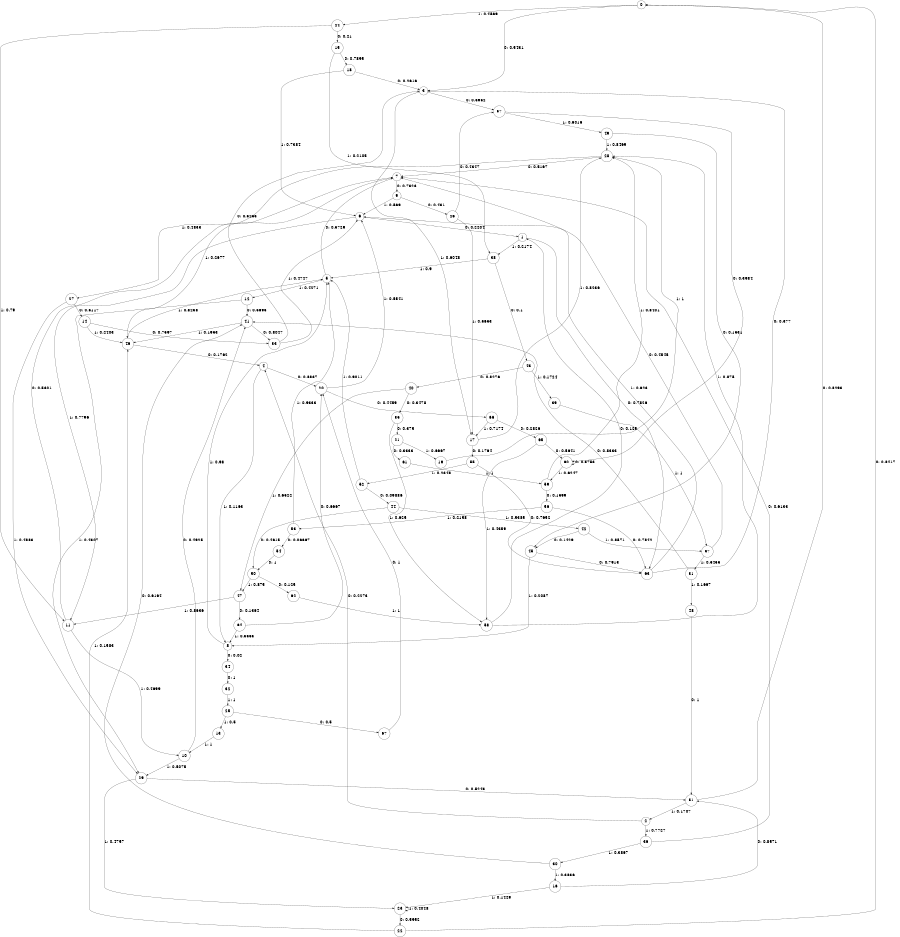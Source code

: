 digraph "ch6faceL10" {
size = "6,8.5";
ratio = "fill";
node [shape = circle];
node [fontsize = 24];
edge [fontsize = 24];
0 -> 3 [label = "0: 0.5431   "];
0 -> 24 [label = "1: 0.4569   "];
1 -> 63 [label = "0: 0.7826   "];
1 -> 38 [label = "1: 0.2174   "];
2 -> 4 [label = "0: 0.2273   "];
2 -> 36 [label = "1: 0.7727   "];
3 -> 57 [label = "0: 0.3952   "];
3 -> 17 [label = "1: 0.6048   "];
4 -> 20 [label = "0: 0.8837   "];
4 -> 8 [label = "1: 0.1163   "];
5 -> 7 [label = "0: 0.5729   "];
5 -> 12 [label = "1: 0.4271   "];
6 -> 1 [label = "0: 0.2204   "];
6 -> 11 [label = "1: 0.7796   "];
7 -> 9 [label = "0: 0.7323   "];
7 -> 46 [label = "1: 0.2677   "];
8 -> 34 [label = "0: 0.02     "];
8 -> 5 [label = "1: 0.98     "];
9 -> 26 [label = "0: 0.431    "];
9 -> 6 [label = "1: 0.569    "];
10 -> 41 [label = "0: 0.4925   "];
10 -> 29 [label = "1: 0.5075   "];
11 -> 7 [label = "0: 0.5301   "];
11 -> 10 [label = "1: 0.4699   "];
12 -> 41 [label = "0: 0.5693   "];
12 -> 29 [label = "1: 0.4307   "];
13 -> 10 [label = "1: 1        "];
14 -> 33 [label = "0: 0.7597   "];
14 -> 46 [label = "1: 0.2403   "];
15 -> 18 [label = "0: 0.7895   "];
15 -> 38 [label = "1: 0.2105   "];
16 -> 51 [label = "0: 0.8571   "];
16 -> 23 [label = "1: 0.1429   "];
17 -> 55 [label = "0: 0.1764   "];
17 -> 28 [label = "1: 0.8236   "];
18 -> 3 [label = "0: 0.2616   "];
18 -> 6 [label = "1: 0.7384   "];
19 -> 28 [label = "1: 1        "];
20 -> 66 [label = "0: 0.4459   "];
20 -> 6 [label = "1: 0.5541   "];
21 -> 61 [label = "0: 0.3333   "];
21 -> 19 [label = "1: 0.6667   "];
22 -> 0 [label = "0: 0.8417   "];
22 -> 46 [label = "1: 0.1583   "];
23 -> 22 [label = "0: 0.5952   "];
23 -> 23 [label = "1: 0.4048   "];
24 -> 15 [label = "0: 0.21     "];
24 -> 11 [label = "1: 0.79     "];
25 -> 67 [label = "0: 0.5      "];
25 -> 13 [label = "1: 0.5      "];
26 -> 57 [label = "0: 0.4347   "];
26 -> 17 [label = "1: 0.5653   "];
27 -> 14 [label = "0: 0.5117   "];
27 -> 29 [label = "1: 0.4883   "];
28 -> 7 [label = "0: 0.5167   "];
28 -> 27 [label = "1: 0.4833   "];
29 -> 51 [label = "0: 0.5243   "];
29 -> 23 [label = "1: 0.4757   "];
30 -> 41 [label = "0: 0.6164   "];
30 -> 16 [label = "1: 0.3836   "];
31 -> 41 [label = "0: 0.8333   "];
31 -> 48 [label = "1: 0.1667   "];
32 -> 25 [label = "1: 1        "];
33 -> 3 [label = "0: 0.5253   "];
33 -> 6 [label = "1: 0.4747   "];
34 -> 32 [label = "0: 1        "];
35 -> 21 [label = "0: 0.375    "];
35 -> 58 [label = "1: 0.625    "];
36 -> 7 [label = "0: 0.6133   "];
36 -> 30 [label = "1: 0.3867   "];
37 -> 7 [label = "0: 0.4545   "];
37 -> 31 [label = "1: 0.5455   "];
38 -> 43 [label = "0: 0.1      "];
38 -> 5 [label = "1: 0.9      "];
39 -> 37 [label = "1: 1        "];
40 -> 35 [label = "0: 0.3478   "];
40 -> 47 [label = "1: 0.6522   "];
41 -> 33 [label = "0: 0.8047   "];
41 -> 46 [label = "1: 0.1953   "];
42 -> 45 [label = "0: 0.1429   "];
42 -> 37 [label = "1: 0.8571   "];
43 -> 40 [label = "0: 0.8276   "];
43 -> 39 [label = "1: 0.1724   "];
44 -> 50 [label = "0: 0.4615   "];
44 -> 42 [label = "1: 0.5385   "];
45 -> 63 [label = "0: 0.7913   "];
45 -> 8 [label = "1: 0.2087   "];
46 -> 4 [label = "0: 0.1762   "];
46 -> 5 [label = "1: 0.8238   "];
47 -> 64 [label = "0: 0.1364   "];
47 -> 11 [label = "1: 0.8636   "];
48 -> 51 [label = "0: 1        "];
49 -> 45 [label = "0: 0.1531   "];
49 -> 28 [label = "1: 0.8469   "];
50 -> 62 [label = "0: 0.125    "];
50 -> 47 [label = "1: 0.875    "];
51 -> 0 [label = "0: 0.8293   "];
51 -> 2 [label = "1: 0.1707   "];
52 -> 44 [label = "0: 0.09886  "];
52 -> 5 [label = "1: 0.9011   "];
53 -> 54 [label = "0: 0.06667  "];
53 -> 5 [label = "1: 0.9333   "];
54 -> 50 [label = "0: 1        "];
55 -> 63 [label = "0: 0.7652   "];
55 -> 52 [label = "1: 0.2348   "];
56 -> 63 [label = "0: 0.7842   "];
56 -> 53 [label = "1: 0.2158   "];
57 -> 60 [label = "0: 0.3984   "];
57 -> 49 [label = "1: 0.6016   "];
58 -> 1 [label = "0: 0.125    "];
58 -> 28 [label = "1: 0.875    "];
59 -> 56 [label = "0: 0.1599   "];
59 -> 28 [label = "1: 0.8401   "];
60 -> 60 [label = "0: 0.3753   "];
60 -> 59 [label = "1: 0.6247   "];
61 -> 59 [label = "1: 1        "];
62 -> 58 [label = "1: 1        "];
63 -> 3 [label = "0: 0.377    "];
63 -> 6 [label = "1: 0.623    "];
64 -> 20 [label = "0: 0.6667   "];
64 -> 8 [label = "1: 0.3333   "];
65 -> 60 [label = "0: 0.5641   "];
65 -> 58 [label = "1: 0.4359   "];
66 -> 65 [label = "0: 0.2826   "];
66 -> 17 [label = "1: 0.7174   "];
67 -> 20 [label = "0: 1        "];
}